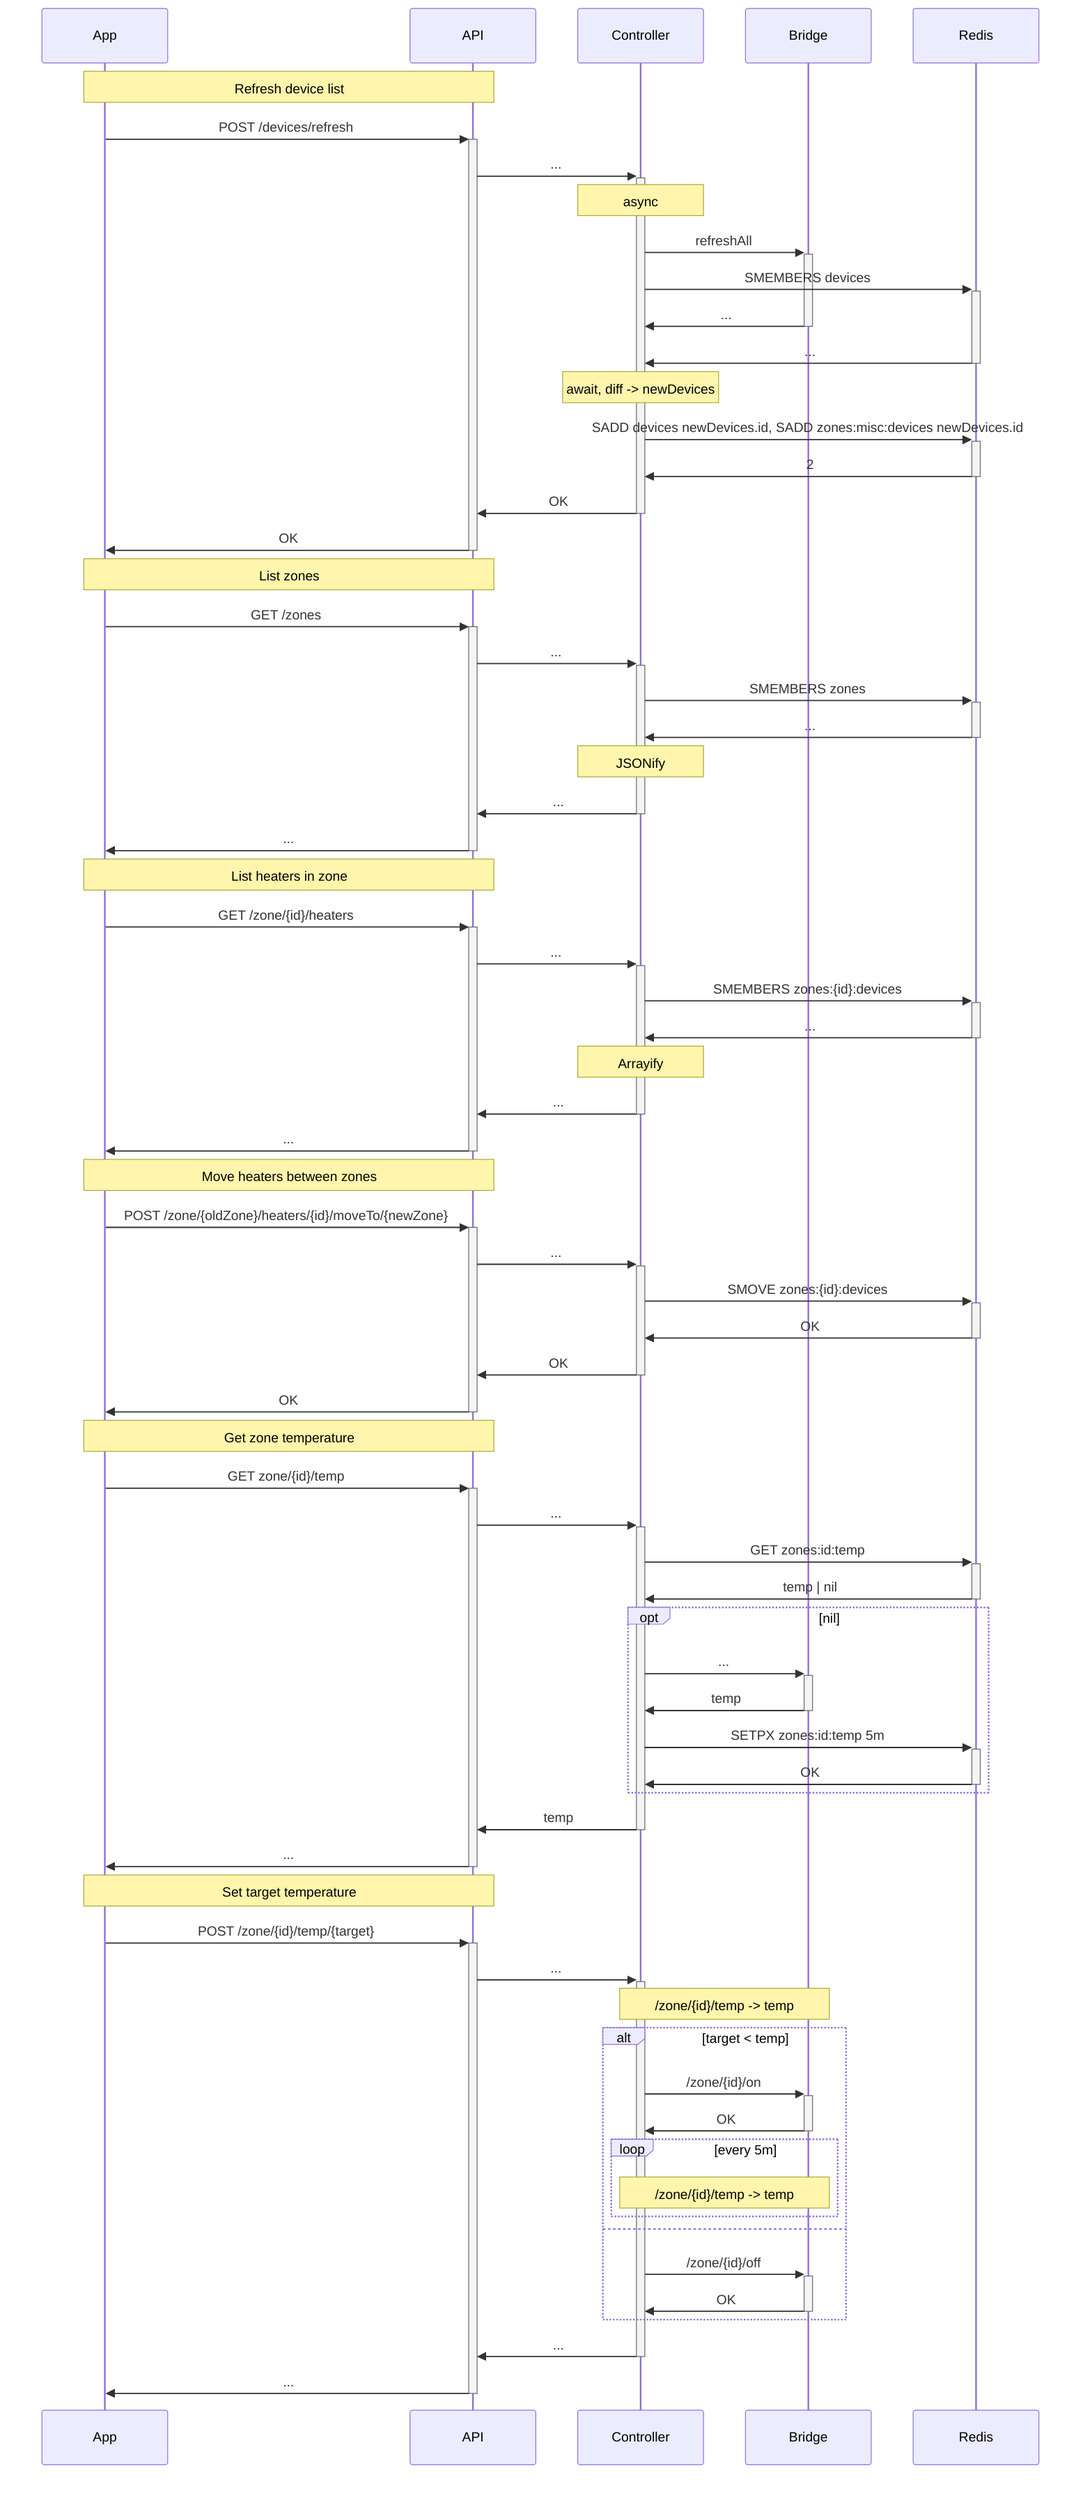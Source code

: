 sequenceDiagram
  Note over App, API: Refresh device list
  App->>+API: POST /devices/refresh
  API->>+Controller: ...
  Note over Controller: async
  Controller->>+Bridge: refreshAll
  Controller->>+Redis: SMEMBERS devices
  Bridge->>-Controller: ...
  Redis->>-Controller: ...
  Note over Controller: await, diff -> newDevices
  Controller->>+Redis: SADD devices newDevices.id, SADD zones:misc:devices newDevices.id
  Redis->>-Controller: 2
  Controller->>-API: OK
  API->>-App: OK

  Note over App, API: List zones
  App->>+API: GET /zones
  API->>+Controller: ...
  Controller->>+Redis: SMEMBERS zones
  Redis->>-Controller: ...
  Note over Controller: JSONify
  Controller->>-API: ...
  API->>-App: ...

  Note over App, API: List heaters in zone
  App->>+API: GET /zone/{id}/heaters
  API->>+Controller: ...
  Controller->>+Redis: SMEMBERS zones:{id}:devices
  Redis->>-Controller: ...
  Note over Controller: Arrayify
  Controller->>-API: ...
  API->>-App: ...

  Note over App, API: Move heaters between zones
  App->>+API: POST /zone/{oldZone}/heaters/{id}/moveTo/{newZone}
  API->>+Controller: ...
  Controller->>+Redis: SMOVE zones:{id}:devices
  Redis->>-Controller: OK
  Controller->>-API: OK
  API->>-App: OK

  Note over App, API: Get zone temperature
  App->>+API: GET zone/{id}/temp
  API->>+Controller: ...
  Controller->>+Redis: GET zones:id:temp
  Redis->>-Controller: temp | nil
  opt nil
    Controller->>+Bridge: ...
    Bridge->>-Controller: temp
    Controller->>+Redis: SETPX zones:id:temp 5m
    Redis->>-Controller: OK
  end
  Controller->>-API: temp
  API->>-App: ...

  Note over App, API: Set target temperature
  App->>+API: POST /zone/{id}/temp/{target}
  API->>+Controller: ...
  Note over Controller, Bridge: /zone/{id}/temp -> temp
  alt target < temp
    Controller->>+Bridge: /zone/{id}/on
    Bridge->>-Controller: OK
    loop every 5m
      Note over Controller, Bridge: /zone/{id}/temp -> temp
    end
  else
    Controller->>+Bridge: /zone/{id}/off
    Bridge->>-Controller: OK
  end
  Controller->>-API: ...
  API->>-App: ...